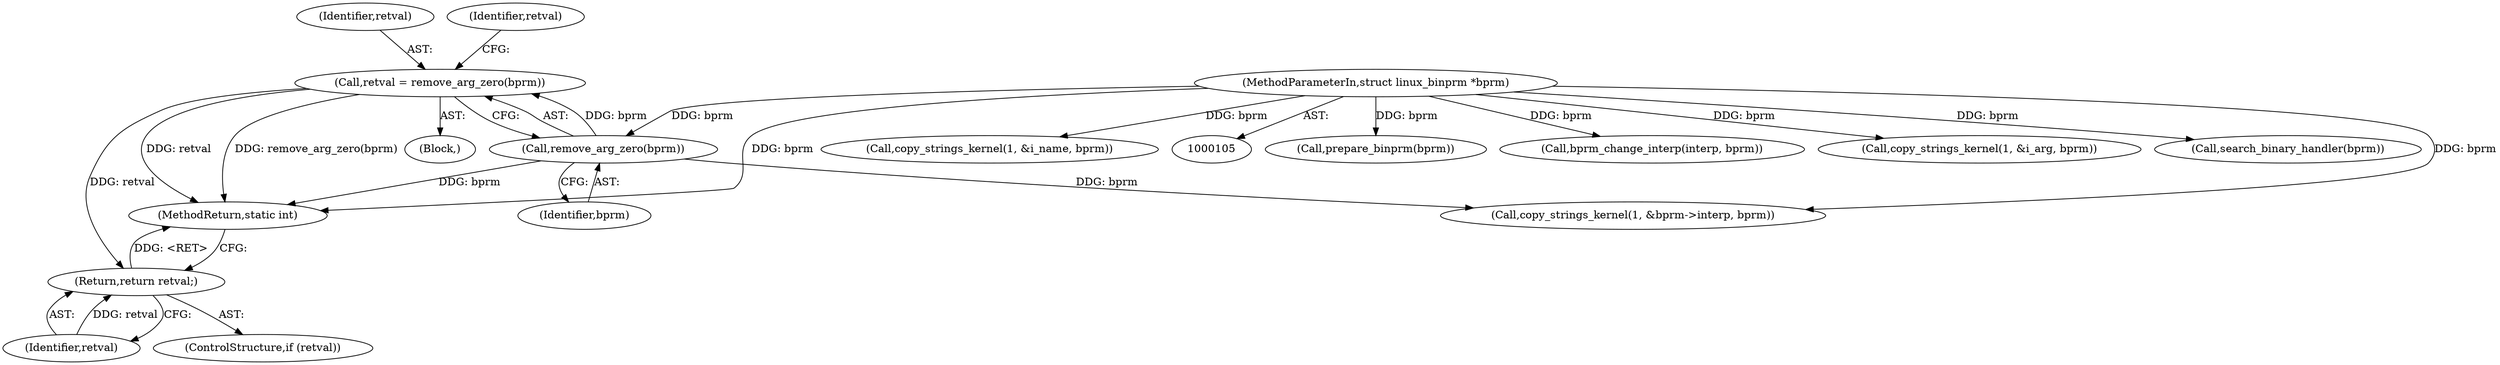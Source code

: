 digraph "0_linux_b66c5984017533316fd1951770302649baf1aa33_0@API" {
"1000275" [label="(Call,retval = remove_arg_zero(bprm))"];
"1000277" [label="(Call,remove_arg_zero(bprm))"];
"1000106" [label="(MethodParameterIn,struct linux_binprm *bprm)"];
"1000281" [label="(Return,return retval;)"];
"1000281" [label="(Return,return retval;)"];
"1000282" [label="(Identifier,retval)"];
"1000275" [label="(Call,retval = remove_arg_zero(bprm))"];
"1000365" [label="(Call,prepare_binprm(bprm))"];
"1000339" [label="(Call,bprm_change_interp(interp, bprm))"];
"1000307" [label="(Call,copy_strings_kernel(1, &i_arg, bprm))"];
"1000278" [label="(Identifier,bprm)"];
"1000107" [label="(Block,)"];
"1000279" [label="(ControlStructure,if (retval))"];
"1000276" [label="(Identifier,retval)"];
"1000285" [label="(Call,copy_strings_kernel(1, &bprm->interp, bprm))"];
"1000374" [label="(Call,search_binary_handler(bprm))"];
"1000376" [label="(MethodReturn,static int)"];
"1000280" [label="(Identifier,retval)"];
"1000106" [label="(MethodParameterIn,struct linux_binprm *bprm)"];
"1000277" [label="(Call,remove_arg_zero(bprm))"];
"1000324" [label="(Call,copy_strings_kernel(1, &i_name, bprm))"];
"1000275" -> "1000107"  [label="AST: "];
"1000275" -> "1000277"  [label="CFG: "];
"1000276" -> "1000275"  [label="AST: "];
"1000277" -> "1000275"  [label="AST: "];
"1000280" -> "1000275"  [label="CFG: "];
"1000275" -> "1000376"  [label="DDG: retval"];
"1000275" -> "1000376"  [label="DDG: remove_arg_zero(bprm)"];
"1000277" -> "1000275"  [label="DDG: bprm"];
"1000275" -> "1000281"  [label="DDG: retval"];
"1000277" -> "1000278"  [label="CFG: "];
"1000278" -> "1000277"  [label="AST: "];
"1000277" -> "1000376"  [label="DDG: bprm"];
"1000106" -> "1000277"  [label="DDG: bprm"];
"1000277" -> "1000285"  [label="DDG: bprm"];
"1000106" -> "1000105"  [label="AST: "];
"1000106" -> "1000376"  [label="DDG: bprm"];
"1000106" -> "1000285"  [label="DDG: bprm"];
"1000106" -> "1000307"  [label="DDG: bprm"];
"1000106" -> "1000324"  [label="DDG: bprm"];
"1000106" -> "1000339"  [label="DDG: bprm"];
"1000106" -> "1000365"  [label="DDG: bprm"];
"1000106" -> "1000374"  [label="DDG: bprm"];
"1000281" -> "1000279"  [label="AST: "];
"1000281" -> "1000282"  [label="CFG: "];
"1000282" -> "1000281"  [label="AST: "];
"1000376" -> "1000281"  [label="CFG: "];
"1000281" -> "1000376"  [label="DDG: <RET>"];
"1000282" -> "1000281"  [label="DDG: retval"];
}
